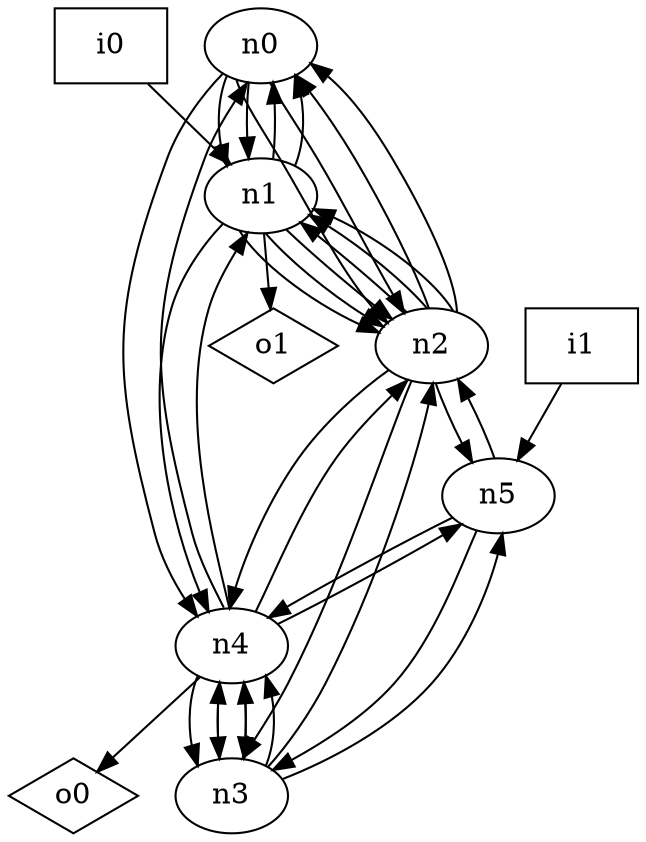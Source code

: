 digraph G {
n0 [label="n0"];
n1 [label="n1"];
n2 [label="n2"];
n3 [label="n3"];
n4 [label="n4"];
n5 [label="n5"];
n6 [label="i0",shape="box"];
n7 [label="i1",shape="box"];
n8 [label="o0",shape="diamond"];
n9 [label="o1",shape="diamond"];
n0 -> n1
n0 -> n1
n0 -> n2
n0 -> n2
n0 -> n4
n1 -> n0
n1 -> n0
n1 -> n2
n1 -> n2
n1 -> n2
n1 -> n4
n1 -> n9
n2 -> n0
n2 -> n0
n2 -> n1
n2 -> n1
n2 -> n1
n2 -> n3
n2 -> n4
n2 -> n5
n3 -> n2
n3 -> n4
n3 -> n4
n3 -> n4
n3 -> n5
n4 -> n0
n4 -> n1
n4 -> n2
n4 -> n3
n4 -> n3
n4 -> n3
n4 -> n5
n4 -> n8
n5 -> n2
n5 -> n3
n5 -> n4
n6 -> n1
n7 -> n5
}